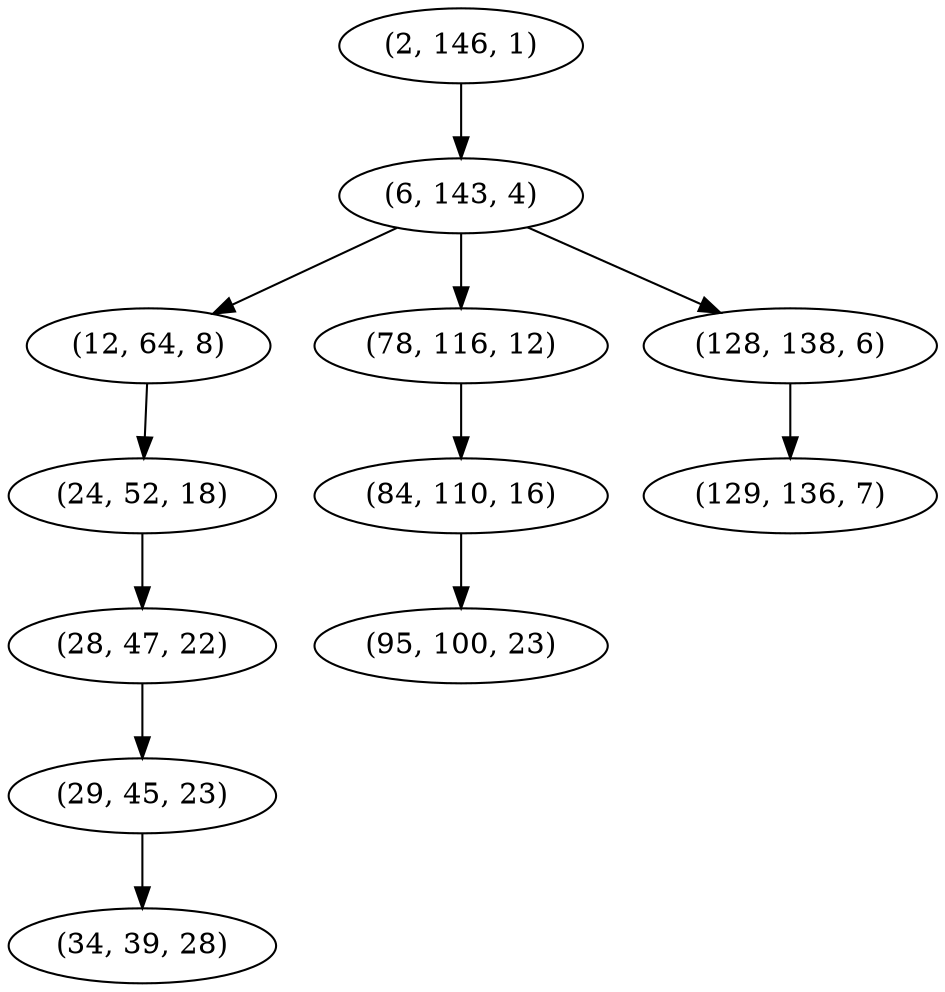 digraph tree {
    "(2, 146, 1)";
    "(6, 143, 4)";
    "(12, 64, 8)";
    "(24, 52, 18)";
    "(28, 47, 22)";
    "(29, 45, 23)";
    "(34, 39, 28)";
    "(78, 116, 12)";
    "(84, 110, 16)";
    "(95, 100, 23)";
    "(128, 138, 6)";
    "(129, 136, 7)";
    "(2, 146, 1)" -> "(6, 143, 4)";
    "(6, 143, 4)" -> "(12, 64, 8)";
    "(6, 143, 4)" -> "(78, 116, 12)";
    "(6, 143, 4)" -> "(128, 138, 6)";
    "(12, 64, 8)" -> "(24, 52, 18)";
    "(24, 52, 18)" -> "(28, 47, 22)";
    "(28, 47, 22)" -> "(29, 45, 23)";
    "(29, 45, 23)" -> "(34, 39, 28)";
    "(78, 116, 12)" -> "(84, 110, 16)";
    "(84, 110, 16)" -> "(95, 100, 23)";
    "(128, 138, 6)" -> "(129, 136, 7)";
}
